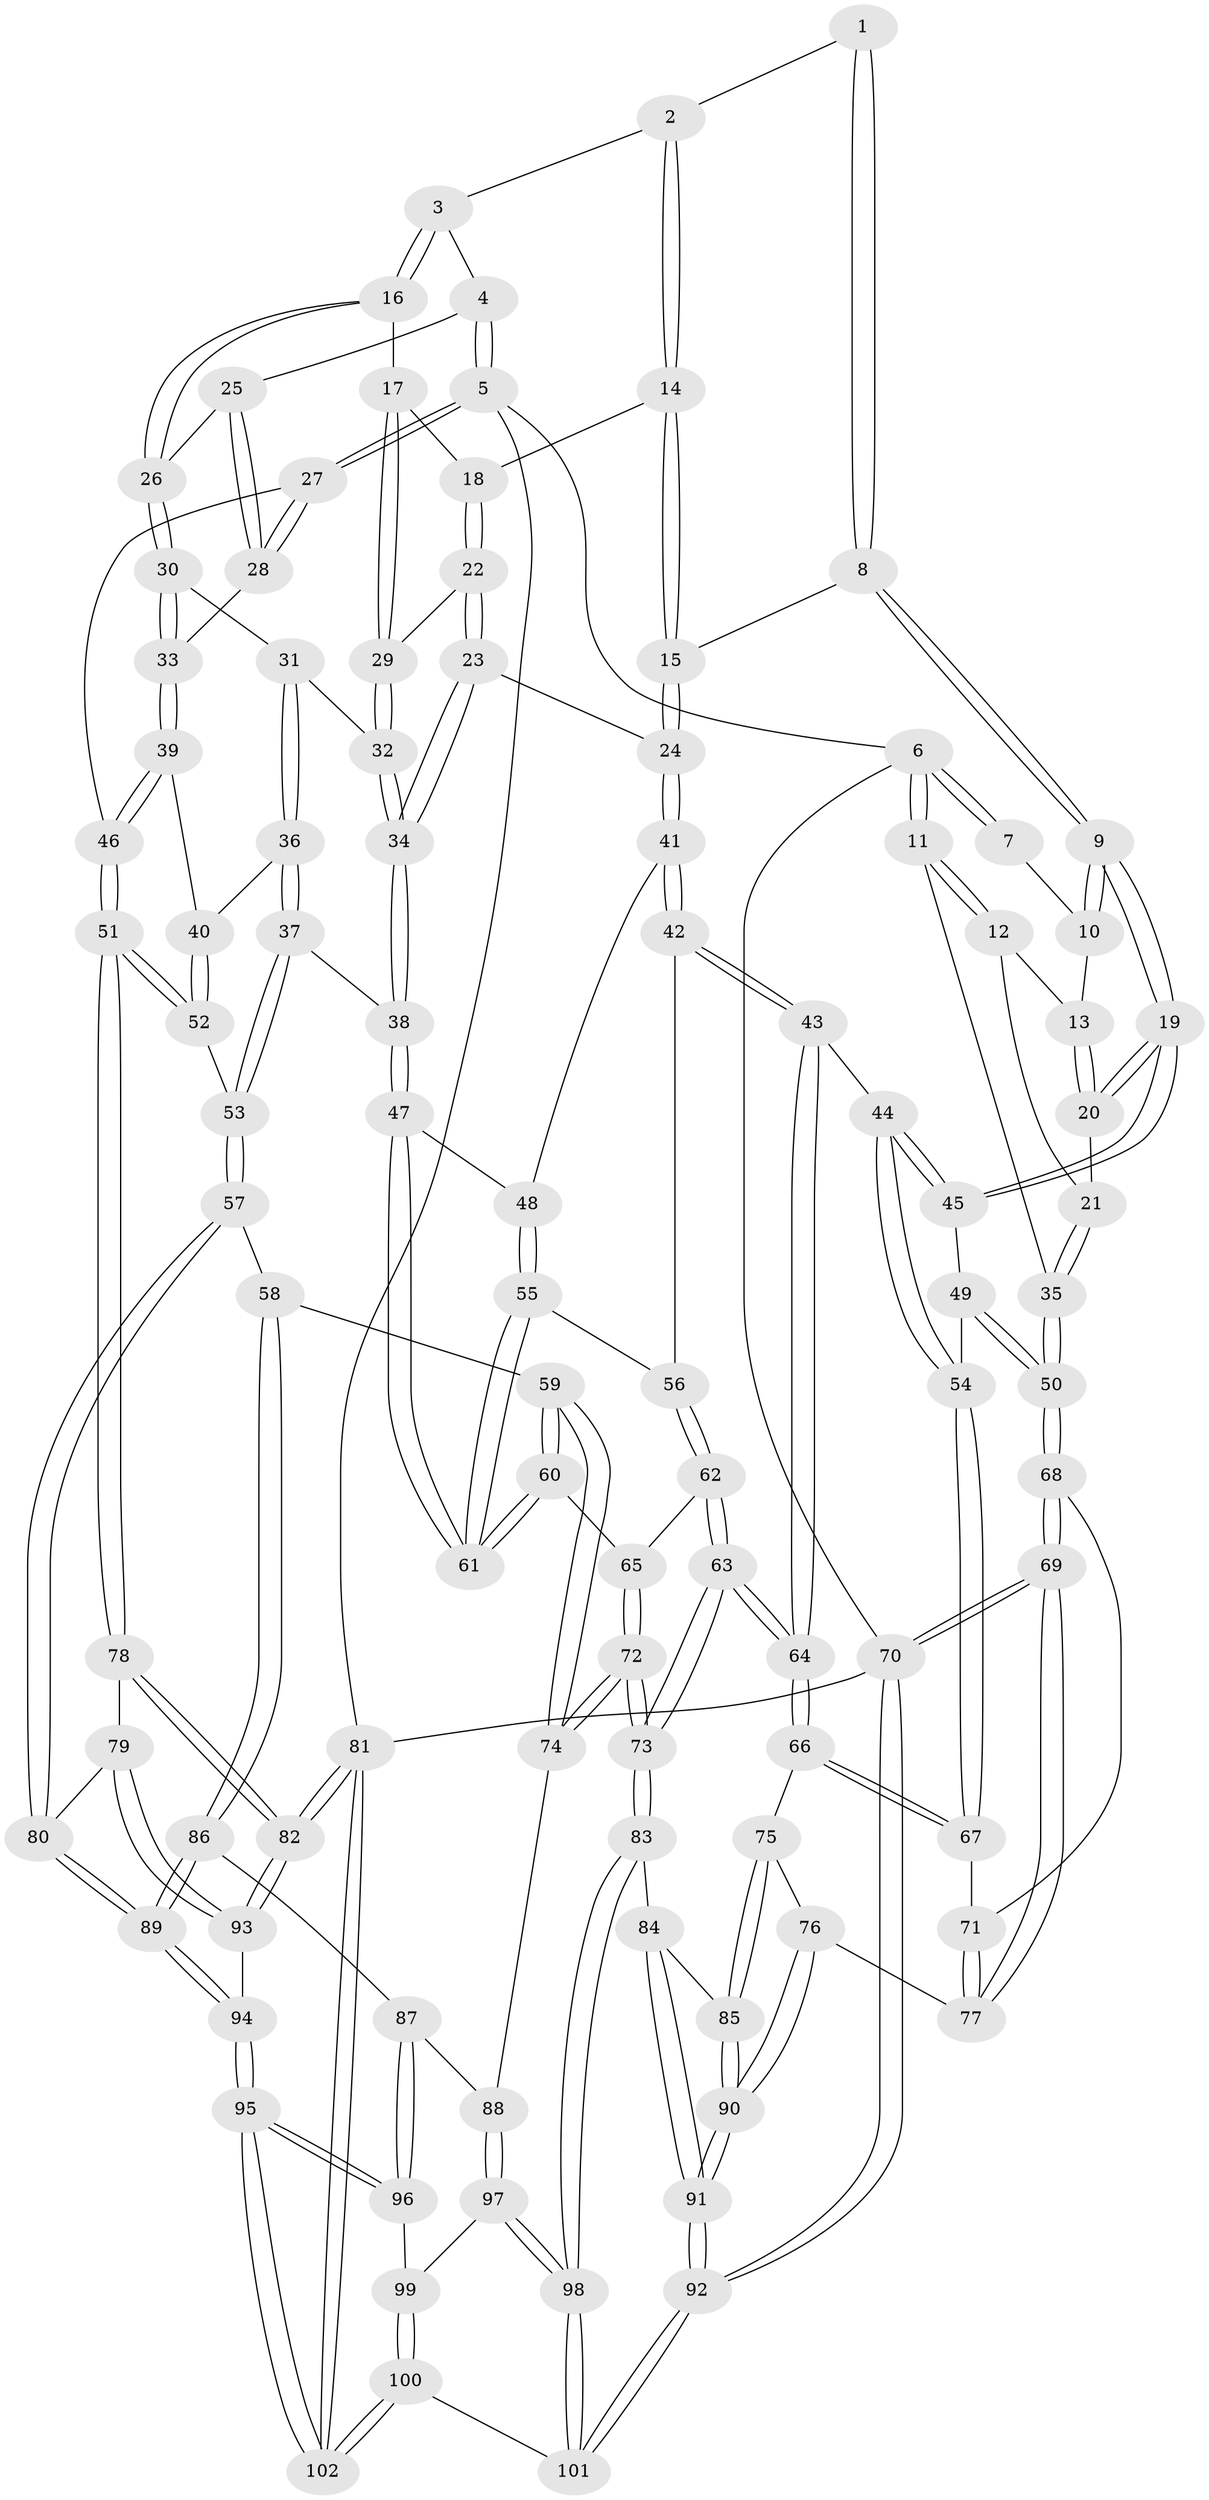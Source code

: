 // Generated by graph-tools (version 1.1) at 2025/38/02/21/25 10:38:58]
// undirected, 102 vertices, 252 edges
graph export_dot {
graph [start="1"]
  node [color=gray90,style=filled];
  1 [pos="+0.3941137833652238+0"];
  2 [pos="+0.573080527105946+0"];
  3 [pos="+0.6546065507078526+0"];
  4 [pos="+1+0"];
  5 [pos="+1+0"];
  6 [pos="+0+0"];
  7 [pos="+0.24008866746182506+0"];
  8 [pos="+0.3750574564025522+0.25464065433823535"];
  9 [pos="+0.3265397221303625+0.27425256607756304"];
  10 [pos="+0.2225118673329226+0"];
  11 [pos="+0+0"];
  12 [pos="+0.08930865459740292+0.13695138170686036"];
  13 [pos="+0.16709830400110193+0.11098325569533532"];
  14 [pos="+0.5472841721473153+0.12308471216245388"];
  15 [pos="+0.4259808884969533+0.25705245208773664"];
  16 [pos="+0.7726589765721334+0.15978189157656178"];
  17 [pos="+0.753805239392823+0.17062414567124579"];
  18 [pos="+0.5864317777151556+0.15273779362392242"];
  19 [pos="+0.27718241758760875+0.30771859371857857"];
  20 [pos="+0.2736952726255933+0.30598911801586703"];
  21 [pos="+0.09120013894538817+0.28111227519441656"];
  22 [pos="+0.621486822856877+0.24661455060043977"];
  23 [pos="+0.5635082305807944+0.3289213778954652"];
  24 [pos="+0.5199815146513923+0.3229109711117791"];
  25 [pos="+0.8801659863946308+0.15892218296054128"];
  26 [pos="+0.7950439179863462+0.16961991600856352"];
  27 [pos="+1+0.26504475701634855"];
  28 [pos="+0.9869002091019213+0.2590492504397133"];
  29 [pos="+0.7105706832861732+0.21637457904946542"];
  30 [pos="+0.8059386869483192+0.2823279762068481"];
  31 [pos="+0.7661371999296295+0.35281144227435796"];
  32 [pos="+0.6993195690436141+0.31049004253667994"];
  33 [pos="+0.9162458009933206+0.3447365658291503"];
  34 [pos="+0.5946534725702486+0.3527213082032989"];
  35 [pos="+0+0.3589321896540873"];
  36 [pos="+0.7708873099091359+0.40935587993217065"];
  37 [pos="+0.7047470609330382+0.4904761782592094"];
  38 [pos="+0.6708281212058664+0.48852590416404545"];
  39 [pos="+0.9054681043945575+0.40074171822761756"];
  40 [pos="+0.9018936915508557+0.4054249157166255"];
  41 [pos="+0.47763417255326407+0.4721381956577671"];
  42 [pos="+0.42638100371537+0.5092355941190247"];
  43 [pos="+0.33333926043015294+0.501432250894826"];
  44 [pos="+0.2906394795738727+0.46409176103649796"];
  45 [pos="+0.2749362678911322+0.3475718424556962"];
  46 [pos="+1+0.4550043463953862"];
  47 [pos="+0.6497345322217514+0.5043685131181714"];
  48 [pos="+0.6129072924902028+0.5031975778262106"];
  49 [pos="+0.06393819874485966+0.4490960118773284"];
  50 [pos="+0+0.39897083050993787"];
  51 [pos="+1+0.6210046985558533"];
  52 [pos="+0.9163127213666707+0.5191523667343967"];
  53 [pos="+0.8029190021239279+0.5919621329477053"];
  54 [pos="+0.1799780597432401+0.5464519847526729"];
  55 [pos="+0.4782335064602432+0.5723593316569233"];
  56 [pos="+0.4757225345088797+0.5728652060656255"];
  57 [pos="+0.805930032619393+0.6428623175371243"];
  58 [pos="+0.7398142013740022+0.7053461803905928"];
  59 [pos="+0.6666741508518386+0.7106705777578775"];
  60 [pos="+0.6064655451842206+0.621297262577285"];
  61 [pos="+0.6138065509879506+0.5848936650013925"];
  62 [pos="+0.47729792133191445+0.5865999977451505"];
  63 [pos="+0.4047993725933202+0.7502520049933721"];
  64 [pos="+0.34350263075111054+0.6853847582340262"];
  65 [pos="+0.5524308365467012+0.6460766158159805"];
  66 [pos="+0.2943135036641269+0.6868895378732174"];
  67 [pos="+0.1526145227718973+0.5958590977393365"];
  68 [pos="+0+0.5119853346024228"];
  69 [pos="+0+0.6956678403793929"];
  70 [pos="+0+1"];
  71 [pos="+0.13803179772960827+0.6079915764617387"];
  72 [pos="+0.47420046990740233+0.7769284122881923"];
  73 [pos="+0.4274783979716817+0.79647364681041"];
  74 [pos="+0.6110453302802895+0.7715272341040749"];
  75 [pos="+0.21618649364836573+0.7343344276815513"];
  76 [pos="+0.12232303238039036+0.7113899714538291"];
  77 [pos="+0.11946309987226354+0.7044108082720014"];
  78 [pos="+1+0.6227381740377232"];
  79 [pos="+0.957040513884624+0.711801039718173"];
  80 [pos="+0.9145951287485201+0.7179312491200684"];
  81 [pos="+1+1"];
  82 [pos="+1+1"];
  83 [pos="+0.420458465282241+0.8205309809920865"];
  84 [pos="+0.36009249415903993+0.8388258808995835"];
  85 [pos="+0.23336404522671328+0.7909098032509766"];
  86 [pos="+0.7524690095113946+0.7663489034311398"];
  87 [pos="+0.750993491893419+0.7808361069693939"];
  88 [pos="+0.6414280273511511+0.8258501720155224"];
  89 [pos="+0.8812313309546368+0.8119167649065742"];
  90 [pos="+0.09368799086496674+0.8992212011653186"];
  91 [pos="+0.023791949909239208+1"];
  92 [pos="+0+1"];
  93 [pos="+0.9881366394052602+0.8774496077964715"];
  94 [pos="+0.8764070917729608+0.8703377237081866"];
  95 [pos="+0.855239246453634+0.8947499967741366"];
  96 [pos="+0.7554834137212559+0.8587486184152079"];
  97 [pos="+0.6443102179953596+0.8336116493563293"];
  98 [pos="+0.5002020711135611+1"];
  99 [pos="+0.7085595048056296+0.8818671594218485"];
  100 [pos="+0.620481454820601+1"];
  101 [pos="+0.5276808688824552+1"];
  102 [pos="+0.8526977899257138+1"];
  1 -- 2;
  1 -- 8;
  1 -- 8;
  2 -- 3;
  2 -- 14;
  2 -- 14;
  3 -- 4;
  3 -- 16;
  3 -- 16;
  4 -- 5;
  4 -- 5;
  4 -- 25;
  5 -- 6;
  5 -- 27;
  5 -- 27;
  5 -- 81;
  6 -- 7;
  6 -- 7;
  6 -- 11;
  6 -- 11;
  6 -- 70;
  7 -- 10;
  8 -- 9;
  8 -- 9;
  8 -- 15;
  9 -- 10;
  9 -- 10;
  9 -- 19;
  9 -- 19;
  10 -- 13;
  11 -- 12;
  11 -- 12;
  11 -- 35;
  12 -- 13;
  12 -- 21;
  13 -- 20;
  13 -- 20;
  14 -- 15;
  14 -- 15;
  14 -- 18;
  15 -- 24;
  15 -- 24;
  16 -- 17;
  16 -- 26;
  16 -- 26;
  17 -- 18;
  17 -- 29;
  17 -- 29;
  18 -- 22;
  18 -- 22;
  19 -- 20;
  19 -- 20;
  19 -- 45;
  19 -- 45;
  20 -- 21;
  21 -- 35;
  21 -- 35;
  22 -- 23;
  22 -- 23;
  22 -- 29;
  23 -- 24;
  23 -- 34;
  23 -- 34;
  24 -- 41;
  24 -- 41;
  25 -- 26;
  25 -- 28;
  25 -- 28;
  26 -- 30;
  26 -- 30;
  27 -- 28;
  27 -- 28;
  27 -- 46;
  28 -- 33;
  29 -- 32;
  29 -- 32;
  30 -- 31;
  30 -- 33;
  30 -- 33;
  31 -- 32;
  31 -- 36;
  31 -- 36;
  32 -- 34;
  32 -- 34;
  33 -- 39;
  33 -- 39;
  34 -- 38;
  34 -- 38;
  35 -- 50;
  35 -- 50;
  36 -- 37;
  36 -- 37;
  36 -- 40;
  37 -- 38;
  37 -- 53;
  37 -- 53;
  38 -- 47;
  38 -- 47;
  39 -- 40;
  39 -- 46;
  39 -- 46;
  40 -- 52;
  40 -- 52;
  41 -- 42;
  41 -- 42;
  41 -- 48;
  42 -- 43;
  42 -- 43;
  42 -- 56;
  43 -- 44;
  43 -- 64;
  43 -- 64;
  44 -- 45;
  44 -- 45;
  44 -- 54;
  44 -- 54;
  45 -- 49;
  46 -- 51;
  46 -- 51;
  47 -- 48;
  47 -- 61;
  47 -- 61;
  48 -- 55;
  48 -- 55;
  49 -- 50;
  49 -- 50;
  49 -- 54;
  50 -- 68;
  50 -- 68;
  51 -- 52;
  51 -- 52;
  51 -- 78;
  51 -- 78;
  52 -- 53;
  53 -- 57;
  53 -- 57;
  54 -- 67;
  54 -- 67;
  55 -- 56;
  55 -- 61;
  55 -- 61;
  56 -- 62;
  56 -- 62;
  57 -- 58;
  57 -- 80;
  57 -- 80;
  58 -- 59;
  58 -- 86;
  58 -- 86;
  59 -- 60;
  59 -- 60;
  59 -- 74;
  59 -- 74;
  60 -- 61;
  60 -- 61;
  60 -- 65;
  62 -- 63;
  62 -- 63;
  62 -- 65;
  63 -- 64;
  63 -- 64;
  63 -- 73;
  63 -- 73;
  64 -- 66;
  64 -- 66;
  65 -- 72;
  65 -- 72;
  66 -- 67;
  66 -- 67;
  66 -- 75;
  67 -- 71;
  68 -- 69;
  68 -- 69;
  68 -- 71;
  69 -- 70;
  69 -- 70;
  69 -- 77;
  69 -- 77;
  70 -- 92;
  70 -- 92;
  70 -- 81;
  71 -- 77;
  71 -- 77;
  72 -- 73;
  72 -- 73;
  72 -- 74;
  72 -- 74;
  73 -- 83;
  73 -- 83;
  74 -- 88;
  75 -- 76;
  75 -- 85;
  75 -- 85;
  76 -- 77;
  76 -- 90;
  76 -- 90;
  78 -- 79;
  78 -- 82;
  78 -- 82;
  79 -- 80;
  79 -- 93;
  79 -- 93;
  80 -- 89;
  80 -- 89;
  81 -- 82;
  81 -- 82;
  81 -- 102;
  81 -- 102;
  82 -- 93;
  82 -- 93;
  83 -- 84;
  83 -- 98;
  83 -- 98;
  84 -- 85;
  84 -- 91;
  84 -- 91;
  85 -- 90;
  85 -- 90;
  86 -- 87;
  86 -- 89;
  86 -- 89;
  87 -- 88;
  87 -- 96;
  87 -- 96;
  88 -- 97;
  88 -- 97;
  89 -- 94;
  89 -- 94;
  90 -- 91;
  90 -- 91;
  91 -- 92;
  91 -- 92;
  92 -- 101;
  92 -- 101;
  93 -- 94;
  94 -- 95;
  94 -- 95;
  95 -- 96;
  95 -- 96;
  95 -- 102;
  95 -- 102;
  96 -- 99;
  97 -- 98;
  97 -- 98;
  97 -- 99;
  98 -- 101;
  98 -- 101;
  99 -- 100;
  99 -- 100;
  100 -- 101;
  100 -- 102;
  100 -- 102;
}
